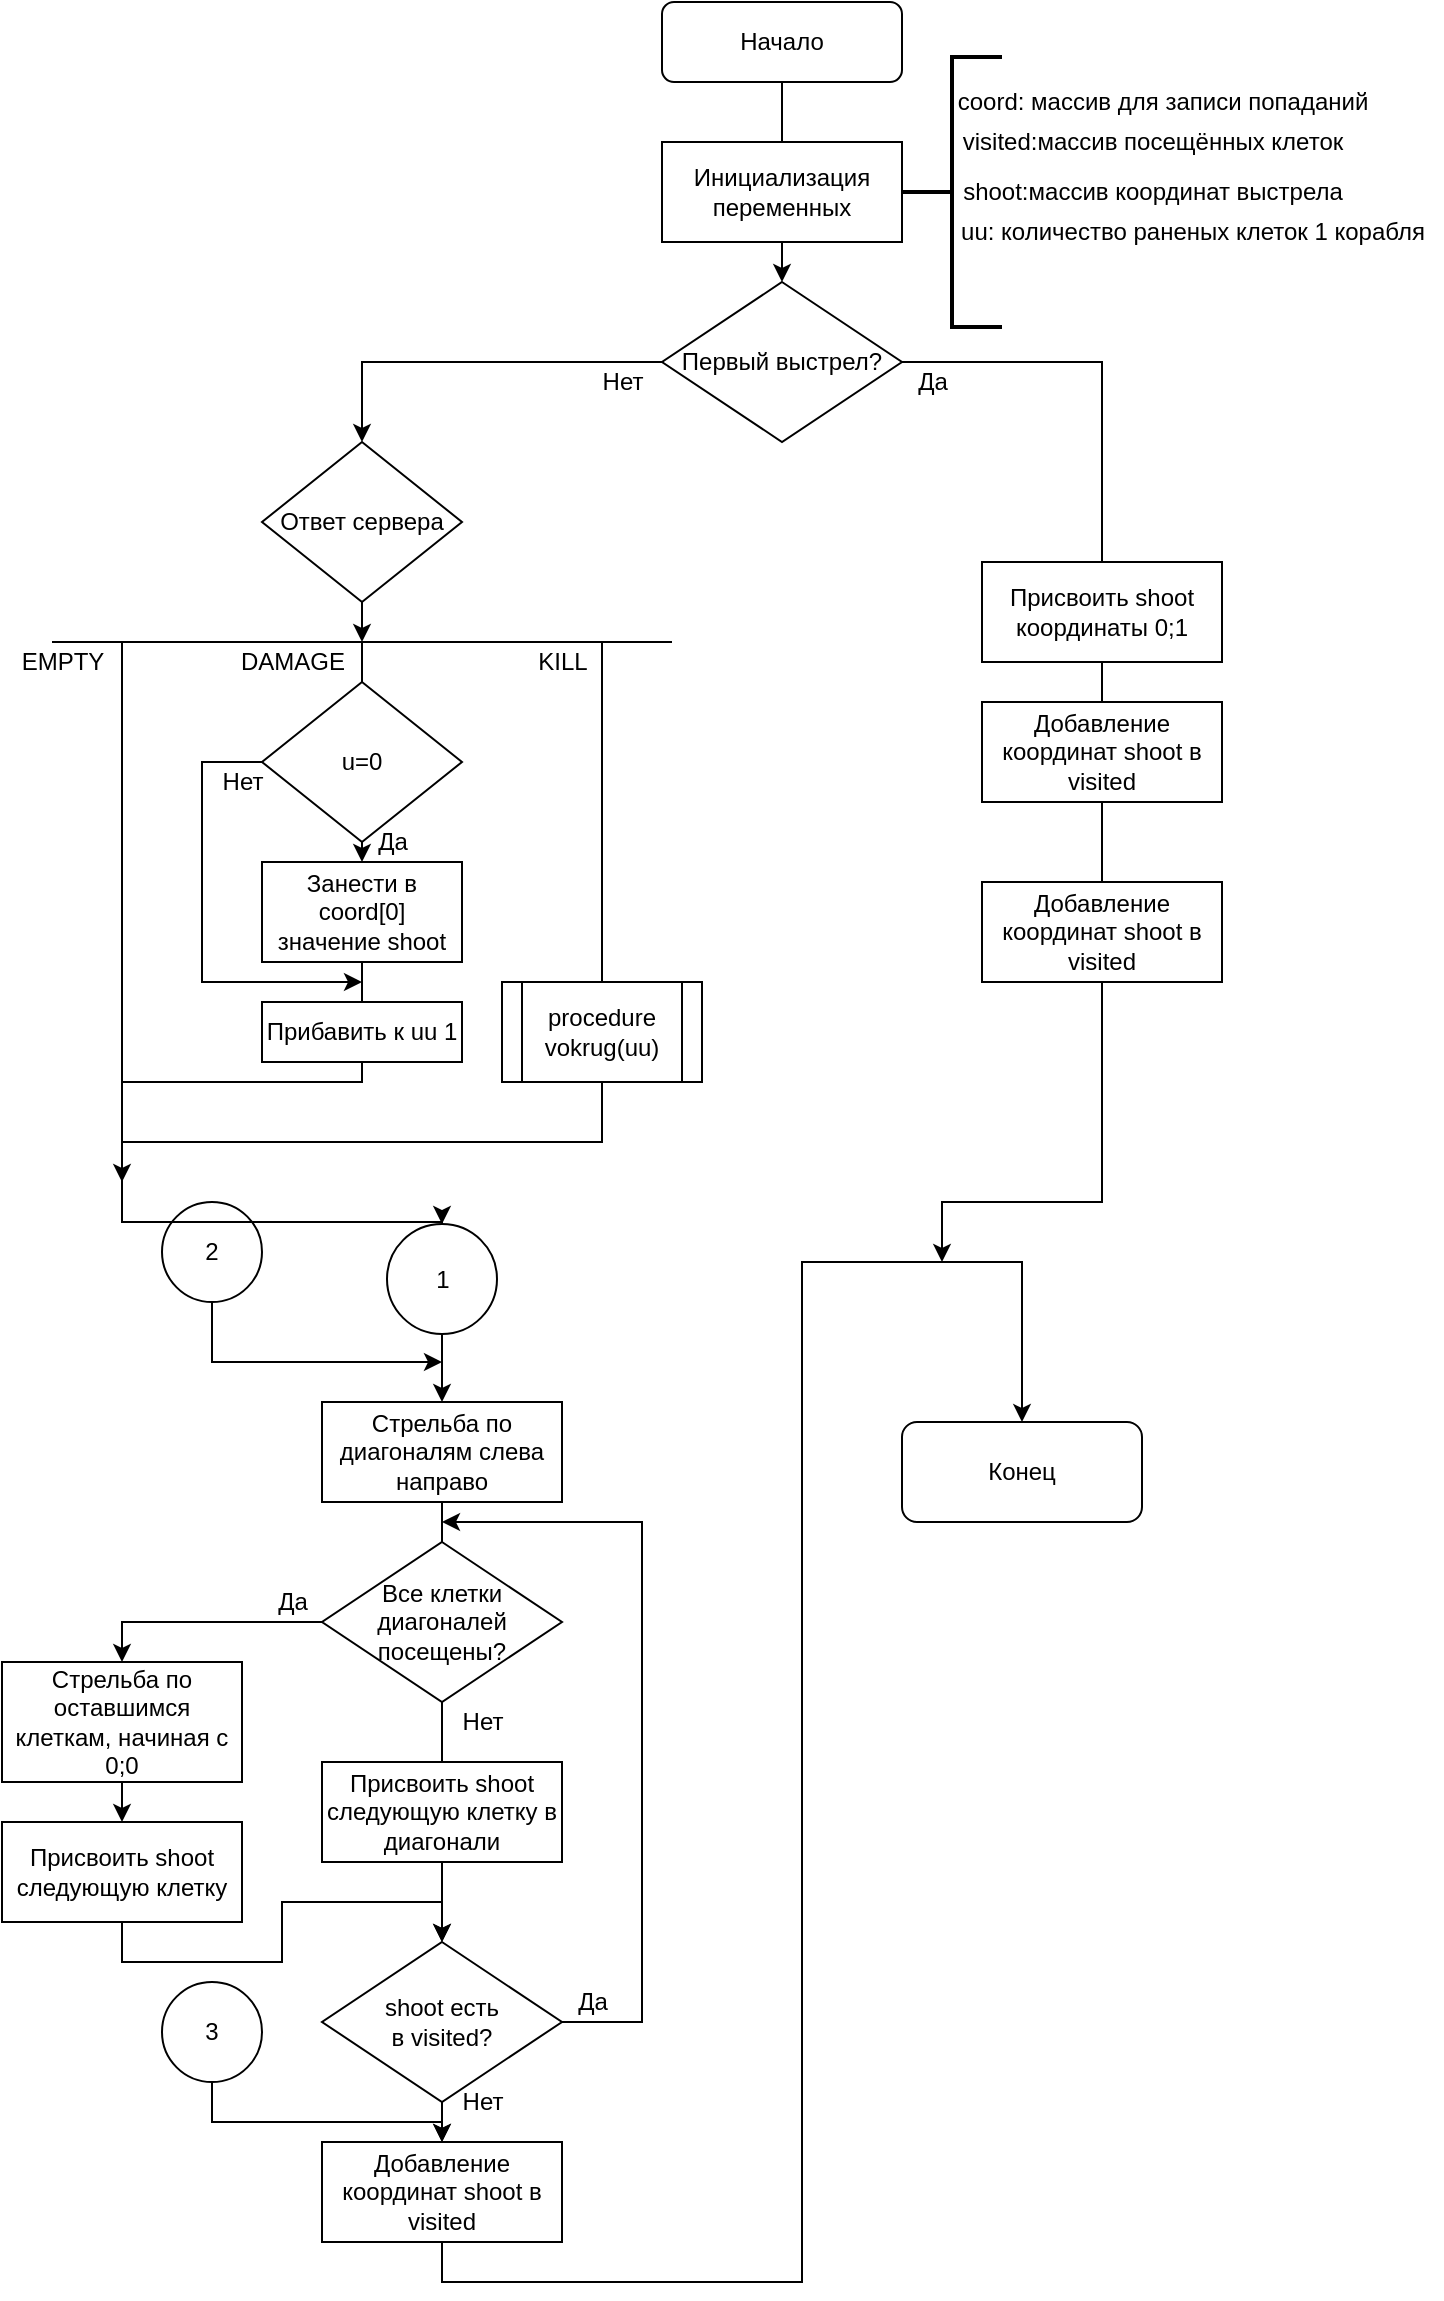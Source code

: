 <mxfile version="14.1.1" type="device"><diagram id="wT5PoCDR5WslwL1Sp-Zt" name="Page-1"><mxGraphModel dx="1730" dy="960" grid="1" gridSize="10" guides="1" tooltips="1" connect="1" arrows="1" fold="1" page="1" pageScale="1" pageWidth="827" pageHeight="1169" math="0" shadow="0"><root><mxCell id="0"/><mxCell id="1" parent="0"/><mxCell id="8Yu746wqBkJntgGl5mNU-10" style="edgeStyle=orthogonalEdgeStyle;rounded=0;orthogonalLoop=1;jettySize=auto;html=1;exitX=1;exitY=0.5;exitDx=0;exitDy=0;" parent="1" source="8Yu746wqBkJntgGl5mNU-9" edge="1"><mxGeometry relative="1" as="geometry"><mxPoint x="500" y="650" as="targetPoint"/><Array as="points"><mxPoint x="580" y="200"/><mxPoint x="580" y="620"/></Array></mxGeometry></mxCell><mxCell id="8Yu746wqBkJntgGl5mNU-16" style="edgeStyle=orthogonalEdgeStyle;rounded=0;orthogonalLoop=1;jettySize=auto;html=1;exitX=0.5;exitY=1;exitDx=0;exitDy=0;entryX=0.5;entryY=0;entryDx=0;entryDy=0;" parent="1" source="8Yu746wqBkJntgGl5mNU-1" target="8Yu746wqBkJntgGl5mNU-9" edge="1"><mxGeometry relative="1" as="geometry"/></mxCell><mxCell id="8Yu746wqBkJntgGl5mNU-1" value="Начало" style="rounded=1;whiteSpace=wrap;html=1;" parent="1" vertex="1"><mxGeometry x="360" y="20" width="120" height="40" as="geometry"/></mxCell><mxCell id="8Yu746wqBkJntgGl5mNU-2" value="Инициализация переменных" style="rounded=0;whiteSpace=wrap;html=1;" parent="1" vertex="1"><mxGeometry x="360" y="90" width="120" height="50" as="geometry"/></mxCell><mxCell id="8Yu746wqBkJntgGl5mNU-3" value="" style="strokeWidth=2;html=1;shape=mxgraph.flowchart.annotation_2;align=left;labelPosition=right;pointerEvents=1;" parent="1" vertex="1"><mxGeometry x="480" y="47.5" width="50" height="135" as="geometry"/></mxCell><mxCell id="8Yu746wqBkJntgGl5mNU-4" value="coord: массив для записи попаданий" style="text;html=1;align=center;verticalAlign=middle;resizable=0;points=[];autosize=1;" parent="1" vertex="1"><mxGeometry x="500" y="60" width="220" height="20" as="geometry"/></mxCell><mxCell id="RLiqEl00bh2OyNLuqcp0-25" style="edgeStyle=orthogonalEdgeStyle;rounded=0;orthogonalLoop=1;jettySize=auto;html=1;exitX=0.5;exitY=0;exitDx=0;exitDy=0;" edge="1" parent="1" source="8Yu746wqBkJntgGl5mNU-6"><mxGeometry relative="1" as="geometry"><mxPoint x="580" y="300" as="targetPoint"/></mxGeometry></mxCell><mxCell id="8Yu746wqBkJntgGl5mNU-6" value="Присвоить shoot координаты 0;1" style="rounded=0;whiteSpace=wrap;html=1;" parent="1" vertex="1"><mxGeometry x="520" y="300" width="120" height="50" as="geometry"/></mxCell><mxCell id="8Yu746wqBkJntgGl5mNU-7" value="Добавление координат shoot в visited" style="rounded=0;whiteSpace=wrap;html=1;" parent="1" vertex="1"><mxGeometry x="520" y="370" width="120" height="50" as="geometry"/></mxCell><mxCell id="8Yu746wqBkJntgGl5mNU-8" value="visited:массив посещённых клеток" style="text;html=1;align=center;verticalAlign=middle;resizable=0;points=[];autosize=1;" parent="1" vertex="1"><mxGeometry x="500" y="80" width="210" height="20" as="geometry"/></mxCell><mxCell id="RLiqEl00bh2OyNLuqcp0-21" style="edgeStyle=orthogonalEdgeStyle;rounded=0;orthogonalLoop=1;jettySize=auto;html=1;exitX=0;exitY=0.5;exitDx=0;exitDy=0;entryX=0.5;entryY=0;entryDx=0;entryDy=0;" edge="1" parent="1" source="8Yu746wqBkJntgGl5mNU-9" target="RLiqEl00bh2OyNLuqcp0-2"><mxGeometry relative="1" as="geometry"/></mxCell><mxCell id="8Yu746wqBkJntgGl5mNU-9" value="Первый выстрел?" style="rhombus;whiteSpace=wrap;html=1;" parent="1" vertex="1"><mxGeometry x="360" y="160" width="120" height="80" as="geometry"/></mxCell><mxCell id="8Yu746wqBkJntgGl5mNU-11" value="Да" style="text;html=1;align=center;verticalAlign=middle;resizable=0;points=[];autosize=1;" parent="1" vertex="1"><mxGeometry x="480" y="200" width="30" height="20" as="geometry"/></mxCell><mxCell id="8Yu746wqBkJntgGl5mNU-20" style="edgeStyle=orthogonalEdgeStyle;rounded=0;orthogonalLoop=1;jettySize=auto;html=1;exitX=0.5;exitY=1;exitDx=0;exitDy=0;" parent="1" source="8Yu746wqBkJntgGl5mNU-12" target="8Yu746wqBkJntgGl5mNU-19" edge="1"><mxGeometry relative="1" as="geometry"/></mxCell><mxCell id="8Yu746wqBkJntgGl5mNU-12" value="Стрельба по диагоналям слева направо" style="rounded=0;whiteSpace=wrap;html=1;" parent="1" vertex="1"><mxGeometry x="190" y="720" width="120" height="50" as="geometry"/></mxCell><mxCell id="8Yu746wqBkJntgGl5mNU-13" value="Присвоить shoot следующую клетку в диагонали" style="rounded=0;whiteSpace=wrap;html=1;" parent="1" vertex="1"><mxGeometry x="190" y="900" width="120" height="50" as="geometry"/></mxCell><mxCell id="8Yu746wqBkJntgGl5mNU-15" value="shoot:массив координат выстрела" style="text;html=1;align=center;verticalAlign=middle;resizable=0;points=[];autosize=1;" parent="1" vertex="1"><mxGeometry x="500" y="105" width="210" height="20" as="geometry"/></mxCell><mxCell id="8Yu746wqBkJntgGl5mNU-18" value="Добавление координат shoot в visited" style="rounded=0;whiteSpace=wrap;html=1;" parent="1" vertex="1"><mxGeometry x="520" y="460" width="120" height="50" as="geometry"/></mxCell><mxCell id="8Yu746wqBkJntgGl5mNU-23" style="edgeStyle=orthogonalEdgeStyle;rounded=0;orthogonalLoop=1;jettySize=auto;html=1;exitX=1;exitY=0.5;exitDx=0;exitDy=0;" parent="1" source="8Yu746wqBkJntgGl5mNU-19" edge="1"><mxGeometry relative="1" as="geometry"><mxPoint x="250" y="780" as="targetPoint"/><Array as="points"><mxPoint x="350" y="1030"/><mxPoint x="350" y="780"/></Array></mxGeometry></mxCell><mxCell id="8Yu746wqBkJntgGl5mNU-26" style="edgeStyle=orthogonalEdgeStyle;rounded=0;orthogonalLoop=1;jettySize=auto;html=1;exitX=0.5;exitY=1;exitDx=0;exitDy=0;entryX=0.5;entryY=0;entryDx=0;entryDy=0;" parent="1" source="8Yu746wqBkJntgGl5mNU-19" target="8Yu746wqBkJntgGl5mNU-25" edge="1"><mxGeometry relative="1" as="geometry"/></mxCell><mxCell id="8Yu746wqBkJntgGl5mNU-19" value="shoot есть &lt;br&gt;в visited?" style="rhombus;whiteSpace=wrap;html=1;" parent="1" vertex="1"><mxGeometry x="190" y="990" width="120" height="80" as="geometry"/></mxCell><mxCell id="8Yu746wqBkJntgGl5mNU-33" style="edgeStyle=orthogonalEdgeStyle;rounded=0;orthogonalLoop=1;jettySize=auto;html=1;exitX=0;exitY=0.5;exitDx=0;exitDy=0;" parent="1" source="8Yu746wqBkJntgGl5mNU-21" target="8Yu746wqBkJntgGl5mNU-35" edge="1"><mxGeometry relative="1" as="geometry"><mxPoint x="110" y="840" as="targetPoint"/><Array as="points"><mxPoint x="150" y="830"/><mxPoint x="150" y="830"/></Array></mxGeometry></mxCell><mxCell id="8Yu746wqBkJntgGl5mNU-21" value="Все клетки диагоналей посещены?" style="rhombus;whiteSpace=wrap;html=1;" parent="1" vertex="1"><mxGeometry x="190" y="790" width="120" height="80" as="geometry"/></mxCell><mxCell id="8Yu746wqBkJntgGl5mNU-22" value="Нет" style="text;html=1;align=center;verticalAlign=middle;resizable=0;points=[];autosize=1;" parent="1" vertex="1"><mxGeometry x="250" y="870" width="40" height="20" as="geometry"/></mxCell><mxCell id="8Yu746wqBkJntgGl5mNU-24" value="Да" style="text;html=1;align=center;verticalAlign=middle;resizable=0;points=[];autosize=1;" parent="1" vertex="1"><mxGeometry x="310" y="1010" width="30" height="20" as="geometry"/></mxCell><mxCell id="RLiqEl00bh2OyNLuqcp0-24" style="edgeStyle=orthogonalEdgeStyle;rounded=0;orthogonalLoop=1;jettySize=auto;html=1;exitX=0.5;exitY=1;exitDx=0;exitDy=0;entryX=0.5;entryY=0;entryDx=0;entryDy=0;" edge="1" parent="1" source="8Yu746wqBkJntgGl5mNU-25" target="RLiqEl00bh2OyNLuqcp0-23"><mxGeometry relative="1" as="geometry"><mxPoint x="540" y="650" as="targetPoint"/><Array as="points"><mxPoint x="250" y="1160"/><mxPoint x="430" y="1160"/><mxPoint x="430" y="650"/><mxPoint x="540" y="650"/></Array></mxGeometry></mxCell><mxCell id="8Yu746wqBkJntgGl5mNU-25" value="Добавление координат shoot в visited" style="rounded=0;whiteSpace=wrap;html=1;" parent="1" vertex="1"><mxGeometry x="190" y="1090" width="120" height="50" as="geometry"/></mxCell><mxCell id="8Yu746wqBkJntgGl5mNU-38" style="edgeStyle=orthogonalEdgeStyle;rounded=0;orthogonalLoop=1;jettySize=auto;html=1;exitX=0.5;exitY=1;exitDx=0;exitDy=0;entryX=0.5;entryY=0;entryDx=0;entryDy=0;" parent="1" source="8Yu746wqBkJntgGl5mNU-35" target="8Yu746wqBkJntgGl5mNU-36" edge="1"><mxGeometry relative="1" as="geometry"/></mxCell><mxCell id="8Yu746wqBkJntgGl5mNU-35" value="Стрельба по оставшимся &lt;br&gt;клеткам, начиная с 0;0" style="rounded=0;whiteSpace=wrap;html=1;" parent="1" vertex="1"><mxGeometry x="30" y="850" width="120" height="60" as="geometry"/></mxCell><mxCell id="8Yu746wqBkJntgGl5mNU-37" style="edgeStyle=orthogonalEdgeStyle;rounded=0;orthogonalLoop=1;jettySize=auto;html=1;exitX=0.5;exitY=1;exitDx=0;exitDy=0;entryX=0.5;entryY=0;entryDx=0;entryDy=0;" parent="1" source="8Yu746wqBkJntgGl5mNU-36" target="8Yu746wqBkJntgGl5mNU-19" edge="1"><mxGeometry relative="1" as="geometry"><Array as="points"><mxPoint x="90" y="1000"/><mxPoint x="170" y="1000"/><mxPoint x="170" y="970"/><mxPoint x="250" y="970"/></Array></mxGeometry></mxCell><mxCell id="8Yu746wqBkJntgGl5mNU-36" value="Присвоить shoot следующую клетку" style="rounded=0;whiteSpace=wrap;html=1;" parent="1" vertex="1"><mxGeometry x="30" y="930" width="120" height="50" as="geometry"/></mxCell><mxCell id="8Yu746wqBkJntgGl5mNU-39" value="Нет" style="text;html=1;align=center;verticalAlign=middle;resizable=0;points=[];autosize=1;" parent="1" vertex="1"><mxGeometry x="250" y="1060" width="40" height="20" as="geometry"/></mxCell><mxCell id="8Yu746wqBkJntgGl5mNU-40" value="Да" style="text;html=1;align=center;verticalAlign=middle;resizable=0;points=[];autosize=1;" parent="1" vertex="1"><mxGeometry x="160" y="810" width="30" height="20" as="geometry"/></mxCell><mxCell id="8Yu746wqBkJntgGl5mNU-52" value="uu: количество раненых клеток 1 корабля" style="text;html=1;align=center;verticalAlign=middle;resizable=0;points=[];autosize=1;" parent="1" vertex="1"><mxGeometry x="500" y="125" width="250" height="20" as="geometry"/></mxCell><mxCell id="8Yu746wqBkJntgGl5mNU-61" style="edgeStyle=orthogonalEdgeStyle;rounded=0;orthogonalLoop=1;jettySize=auto;html=1;exitX=0.5;exitY=1;exitDx=0;exitDy=0;" parent="1" source="8Yu746wqBkJntgGl5mNU-60" edge="1"><mxGeometry relative="1" as="geometry"><mxPoint x="250" y="700" as="targetPoint"/><Array as="points"><mxPoint x="135" y="700"/></Array></mxGeometry></mxCell><mxCell id="8Yu746wqBkJntgGl5mNU-60" value="2" style="ellipse;whiteSpace=wrap;html=1;aspect=fixed;" parent="1" vertex="1"><mxGeometry x="110" y="620" width="50" height="50" as="geometry"/></mxCell><mxCell id="8Yu746wqBkJntgGl5mNU-64" style="edgeStyle=orthogonalEdgeStyle;rounded=0;orthogonalLoop=1;jettySize=auto;html=1;exitX=0.5;exitY=1;exitDx=0;exitDy=0;entryX=0.5;entryY=0;entryDx=0;entryDy=0;" parent="1" source="8Yu746wqBkJntgGl5mNU-59" target="8Yu746wqBkJntgGl5mNU-12" edge="1"><mxGeometry relative="1" as="geometry"/></mxCell><mxCell id="8Yu746wqBkJntgGl5mNU-59" value="1" style="ellipse;whiteSpace=wrap;html=1;aspect=fixed;" parent="1" vertex="1"><mxGeometry x="222.5" y="631" width="55" height="55" as="geometry"/></mxCell><mxCell id="if455yNWoikeOsuOzthO-1" style="edgeStyle=orthogonalEdgeStyle;rounded=0;orthogonalLoop=1;jettySize=auto;html=1;exitX=0.5;exitY=1;exitDx=0;exitDy=0;entryX=0.5;entryY=0;entryDx=0;entryDy=0;" parent="1" source="8Yu746wqBkJntgGl5mNU-65" target="8Yu746wqBkJntgGl5mNU-25" edge="1"><mxGeometry relative="1" as="geometry"><Array as="points"><mxPoint x="135" y="1080"/><mxPoint x="250" y="1080"/></Array></mxGeometry></mxCell><mxCell id="8Yu746wqBkJntgGl5mNU-65" value="3" style="ellipse;whiteSpace=wrap;html=1;aspect=fixed;" parent="1" vertex="1"><mxGeometry x="110" y="1010" width="50" height="50" as="geometry"/></mxCell><mxCell id="RLiqEl00bh2OyNLuqcp0-1" style="edgeStyle=orthogonalEdgeStyle;rounded=0;orthogonalLoop=1;jettySize=auto;html=1;exitX=0.5;exitY=1;exitDx=0;exitDy=0;" edge="1" source="RLiqEl00bh2OyNLuqcp0-2" parent="1"><mxGeometry relative="1" as="geometry"><mxPoint x="210" y="340" as="targetPoint"/></mxGeometry></mxCell><mxCell id="RLiqEl00bh2OyNLuqcp0-2" value="Ответ сервера" style="rhombus;whiteSpace=wrap;html=1;" vertex="1" parent="1"><mxGeometry x="160" y="240" width="100" height="80" as="geometry"/></mxCell><mxCell id="RLiqEl00bh2OyNLuqcp0-3" value="" style="endArrow=none;html=1;" edge="1" parent="1"><mxGeometry width="50" height="50" relative="1" as="geometry"><mxPoint x="55" y="340" as="sourcePoint"/><mxPoint x="365" y="340" as="targetPoint"/></mxGeometry></mxCell><mxCell id="RLiqEl00bh2OyNLuqcp0-4" value="" style="endArrow=none;html=1;exitX=0.5;exitY=0;exitDx=0;exitDy=0;" edge="1" parent="1"><mxGeometry width="50" height="50" relative="1" as="geometry"><mxPoint x="90" y="610" as="sourcePoint"/><mxPoint x="90" y="340" as="targetPoint"/></mxGeometry></mxCell><mxCell id="RLiqEl00bh2OyNLuqcp0-5" value="" style="endArrow=none;html=1;" edge="1" parent="1"><mxGeometry width="50" height="50" relative="1" as="geometry"><mxPoint x="210" y="380" as="sourcePoint"/><mxPoint x="210" y="340" as="targetPoint"/></mxGeometry></mxCell><mxCell id="RLiqEl00bh2OyNLuqcp0-6" value="" style="endArrow=none;html=1;exitX=0.5;exitY=0;exitDx=0;exitDy=0;" edge="1" source="RLiqEl00bh2OyNLuqcp0-13" parent="1"><mxGeometry width="50" height="50" relative="1" as="geometry"><mxPoint x="330" y="380" as="sourcePoint"/><mxPoint x="330" y="340" as="targetPoint"/></mxGeometry></mxCell><mxCell id="RLiqEl00bh2OyNLuqcp0-7" value="EMPTY" style="text;html=1;align=center;verticalAlign=middle;resizable=0;points=[];autosize=1;" vertex="1" parent="1"><mxGeometry x="30" y="340" width="60" height="20" as="geometry"/></mxCell><mxCell id="RLiqEl00bh2OyNLuqcp0-8" value="DAMAGE" style="text;html=1;align=center;verticalAlign=middle;resizable=0;points=[];autosize=1;" vertex="1" parent="1"><mxGeometry x="140" y="340" width="70" height="20" as="geometry"/></mxCell><mxCell id="RLiqEl00bh2OyNLuqcp0-9" value="KILL" style="text;html=1;align=center;verticalAlign=middle;resizable=0;points=[];autosize=1;" vertex="1" parent="1"><mxGeometry x="290" y="340" width="40" height="20" as="geometry"/></mxCell><mxCell id="RLiqEl00bh2OyNLuqcp0-11" style="edgeStyle=orthogonalEdgeStyle;rounded=0;orthogonalLoop=1;jettySize=auto;html=1;entryX=0.5;entryY=0;entryDx=0;entryDy=0;exitX=0.5;exitY=1;exitDx=0;exitDy=0;" edge="1" source="RLiqEl00bh2OyNLuqcp0-14" parent="1"><mxGeometry relative="1" as="geometry"><mxPoint x="210" y="560" as="sourcePoint"/><Array as="points"><mxPoint x="210" y="560"/><mxPoint x="90" y="560"/></Array><mxPoint x="90" y="610" as="targetPoint"/></mxGeometry></mxCell><mxCell id="RLiqEl00bh2OyNLuqcp0-12" style="edgeStyle=orthogonalEdgeStyle;rounded=0;orthogonalLoop=1;jettySize=auto;html=1;exitX=0.5;exitY=1;exitDx=0;exitDy=0;entryX=0.5;entryY=0;entryDx=0;entryDy=0;" edge="1" source="RLiqEl00bh2OyNLuqcp0-13" parent="1" target="8Yu746wqBkJntgGl5mNU-59"><mxGeometry relative="1" as="geometry"><mxPoint x="260" y="630" as="targetPoint"/><Array as="points"><mxPoint x="330" y="590"/><mxPoint x="90" y="590"/><mxPoint x="90" y="630"/><mxPoint x="250" y="630"/></Array></mxGeometry></mxCell><mxCell id="RLiqEl00bh2OyNLuqcp0-13" value="procedure&lt;br&gt;vokrug(uu)" style="shape=process;whiteSpace=wrap;html=1;backgroundOutline=1;" vertex="1" parent="1"><mxGeometry x="280" y="510" width="100" height="50" as="geometry"/></mxCell><mxCell id="RLiqEl00bh2OyNLuqcp0-14" value="&lt;div&gt;Занести в coord[0] значение shoot&lt;/div&gt;" style="rounded=0;whiteSpace=wrap;html=1;" vertex="1" parent="1"><mxGeometry x="160" y="450" width="100" height="50" as="geometry"/></mxCell><mxCell id="RLiqEl00bh2OyNLuqcp0-15" style="edgeStyle=orthogonalEdgeStyle;rounded=0;orthogonalLoop=1;jettySize=auto;html=1;exitX=0.5;exitY=1;exitDx=0;exitDy=0;entryX=0.5;entryY=0;entryDx=0;entryDy=0;" edge="1" source="RLiqEl00bh2OyNLuqcp0-17" target="RLiqEl00bh2OyNLuqcp0-14" parent="1"><mxGeometry relative="1" as="geometry"/></mxCell><mxCell id="RLiqEl00bh2OyNLuqcp0-16" style="edgeStyle=orthogonalEdgeStyle;rounded=0;orthogonalLoop=1;jettySize=auto;html=1;exitX=0;exitY=0.5;exitDx=0;exitDy=0;" edge="1" source="RLiqEl00bh2OyNLuqcp0-17" parent="1"><mxGeometry relative="1" as="geometry"><mxPoint x="210" y="510" as="targetPoint"/><Array as="points"><mxPoint x="130" y="400"/></Array></mxGeometry></mxCell><mxCell id="RLiqEl00bh2OyNLuqcp0-17" value="u=0" style="rhombus;whiteSpace=wrap;html=1;" vertex="1" parent="1"><mxGeometry x="160" y="360" width="100" height="80" as="geometry"/></mxCell><mxCell id="RLiqEl00bh2OyNLuqcp0-18" value="Да" style="text;html=1;align=center;verticalAlign=middle;resizable=0;points=[];autosize=1;" vertex="1" parent="1"><mxGeometry x="210" y="430" width="30" height="20" as="geometry"/></mxCell><mxCell id="RLiqEl00bh2OyNLuqcp0-19" value="Нет" style="text;html=1;align=center;verticalAlign=middle;resizable=0;points=[];autosize=1;" vertex="1" parent="1"><mxGeometry x="130" y="400" width="40" height="20" as="geometry"/></mxCell><mxCell id="RLiqEl00bh2OyNLuqcp0-20" value="&lt;span&gt;Прибавить к uu 1&lt;/span&gt;" style="rounded=0;whiteSpace=wrap;html=1;" vertex="1" parent="1"><mxGeometry x="160" y="520" width="100" height="30" as="geometry"/></mxCell><mxCell id="RLiqEl00bh2OyNLuqcp0-22" value="Нет" style="text;html=1;align=center;verticalAlign=middle;resizable=0;points=[];autosize=1;" vertex="1" parent="1"><mxGeometry x="320" y="200" width="40" height="20" as="geometry"/></mxCell><mxCell id="RLiqEl00bh2OyNLuqcp0-23" value="Конец" style="rounded=1;whiteSpace=wrap;html=1;" vertex="1" parent="1"><mxGeometry x="480" y="730" width="120" height="50" as="geometry"/></mxCell></root></mxGraphModel></diagram></mxfile>